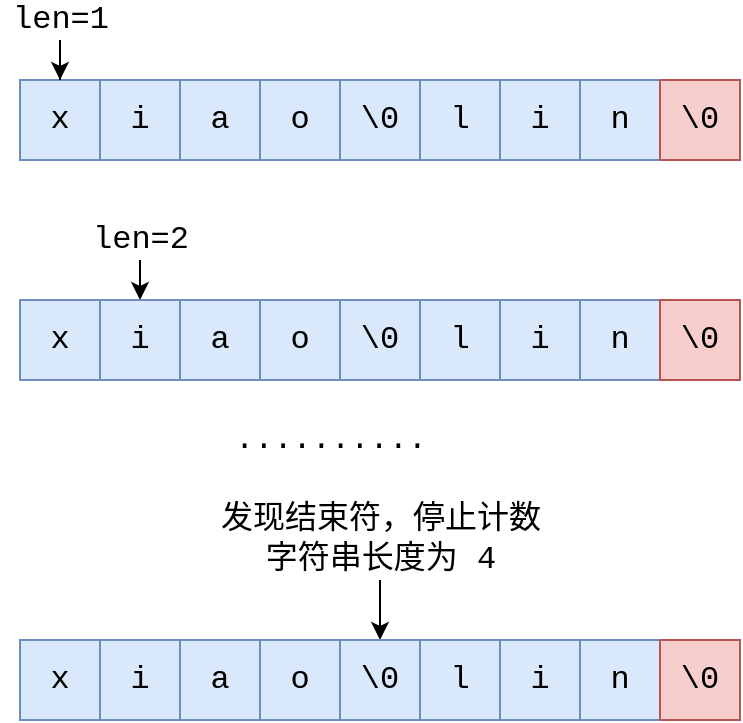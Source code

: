 <mxfile version="13.9.9" type="device"><diagram id="qA36DfOqx-Sf5SdYaAbn" name="第 1 页"><mxGraphModel dx="946" dy="610" grid="1" gridSize="10" guides="1" tooltips="1" connect="1" arrows="1" fold="1" page="1" pageScale="1" pageWidth="827" pageHeight="1169" math="0" shadow="0"><root><mxCell id="0"/><mxCell id="1" parent="0"/><mxCell id="udTnid303pnVmokgt61F-1" value="x" style="rounded=0;whiteSpace=wrap;html=1;fontSize=16;fontFamily=Courier New;fillColor=#dae8fc;strokeColor=#6c8ebf;" vertex="1" parent="1"><mxGeometry x="120" y="160" width="40" height="40" as="geometry"/></mxCell><mxCell id="udTnid303pnVmokgt61F-2" value="i" style="rounded=0;whiteSpace=wrap;html=1;fontSize=16;fontFamily=Courier New;fillColor=#dae8fc;strokeColor=#6c8ebf;" vertex="1" parent="1"><mxGeometry x="160" y="160" width="40" height="40" as="geometry"/></mxCell><mxCell id="udTnid303pnVmokgt61F-3" value="a" style="rounded=0;whiteSpace=wrap;html=1;fontSize=16;fontFamily=Courier New;fillColor=#dae8fc;strokeColor=#6c8ebf;" vertex="1" parent="1"><mxGeometry x="200" y="160" width="40" height="40" as="geometry"/></mxCell><mxCell id="udTnid303pnVmokgt61F-4" value="o" style="rounded=0;whiteSpace=wrap;html=1;fontSize=16;fontFamily=Courier New;fillColor=#dae8fc;strokeColor=#6c8ebf;" vertex="1" parent="1"><mxGeometry x="240" y="160" width="40" height="40" as="geometry"/></mxCell><mxCell id="udTnid303pnVmokgt61F-5" value="l" style="rounded=0;whiteSpace=wrap;html=1;fontSize=16;fontFamily=Courier New;fillColor=#dae8fc;strokeColor=#6c8ebf;" vertex="1" parent="1"><mxGeometry x="320" y="160" width="40" height="40" as="geometry"/></mxCell><mxCell id="udTnid303pnVmokgt61F-6" value="i" style="rounded=0;whiteSpace=wrap;html=1;fontSize=16;fontFamily=Courier New;fillColor=#dae8fc;strokeColor=#6c8ebf;" vertex="1" parent="1"><mxGeometry x="360" y="160" width="40" height="40" as="geometry"/></mxCell><mxCell id="udTnid303pnVmokgt61F-7" value="n" style="rounded=0;whiteSpace=wrap;html=1;fontSize=16;fontFamily=Courier New;fillColor=#dae8fc;strokeColor=#6c8ebf;" vertex="1" parent="1"><mxGeometry x="400" y="160" width="40" height="40" as="geometry"/></mxCell><mxCell id="udTnid303pnVmokgt61F-8" value="\0" style="rounded=0;whiteSpace=wrap;html=1;fontSize=16;fontFamily=Courier New;fillColor=#dae8fc;strokeColor=#6c8ebf;" vertex="1" parent="1"><mxGeometry x="280" y="160" width="40" height="40" as="geometry"/></mxCell><mxCell id="udTnid303pnVmokgt61F-9" style="edgeStyle=orthogonalEdgeStyle;rounded=0;orthogonalLoop=1;jettySize=auto;html=1;entryX=0.5;entryY=0;entryDx=0;entryDy=0;fontFamily=Courier New;fontSize=16;" edge="1" parent="1" source="udTnid303pnVmokgt61F-10" target="udTnid303pnVmokgt61F-1"><mxGeometry relative="1" as="geometry"/></mxCell><mxCell id="udTnid303pnVmokgt61F-10" value="len=1" style="text;html=1;align=center;verticalAlign=middle;resizable=0;points=[];autosize=1;fontSize=16;fontFamily=Courier New;" vertex="1" parent="1"><mxGeometry x="110" y="120" width="60" height="20" as="geometry"/></mxCell><mxCell id="udTnid303pnVmokgt61F-19" style="edgeStyle=orthogonalEdgeStyle;rounded=0;orthogonalLoop=1;jettySize=auto;html=1;entryX=0.5;entryY=0;entryDx=0;entryDy=0;fontFamily=Courier New;fontSize=16;" edge="1" parent="1" source="udTnid303pnVmokgt61F-20"><mxGeometry relative="1" as="geometry"><mxPoint x="180" y="270" as="targetPoint"/></mxGeometry></mxCell><mxCell id="udTnid303pnVmokgt61F-20" value="len=2" style="text;html=1;align=center;verticalAlign=middle;resizable=0;points=[];autosize=1;fontSize=16;fontFamily=Courier New;" vertex="1" parent="1"><mxGeometry x="150" y="230" width="60" height="20" as="geometry"/></mxCell><mxCell id="udTnid303pnVmokgt61F-29" style="edgeStyle=orthogonalEdgeStyle;rounded=0;orthogonalLoop=1;jettySize=auto;html=1;entryX=0.5;entryY=0;entryDx=0;entryDy=0;fontFamily=Courier New;fontSize=16;" edge="1" parent="1" source="udTnid303pnVmokgt61F-30"><mxGeometry relative="1" as="geometry"><mxPoint x="300" y="440" as="targetPoint"/></mxGeometry></mxCell><mxCell id="udTnid303pnVmokgt61F-30" value="发现结束符，停止计数&lt;br&gt;字符串长度为 4" style="text;html=1;align=center;verticalAlign=middle;resizable=0;points=[];autosize=1;fontSize=16;fontFamily=Courier New;" vertex="1" parent="1"><mxGeometry x="210" y="370" width="180" height="40" as="geometry"/></mxCell><mxCell id="udTnid303pnVmokgt61F-31" value=".........." style="text;html=1;align=center;verticalAlign=middle;resizable=0;points=[];autosize=1;fontSize=16;fontFamily=Courier New;" vertex="1" parent="1"><mxGeometry x="220" y="330" width="110" height="20" as="geometry"/></mxCell><mxCell id="udTnid303pnVmokgt61F-34" value="\0" style="rounded=0;whiteSpace=wrap;html=1;fontSize=16;fontFamily=Courier New;fillColor=#f8cecc;strokeColor=#b85450;" vertex="1" parent="1"><mxGeometry x="440" y="160" width="40" height="40" as="geometry"/></mxCell><mxCell id="udTnid303pnVmokgt61F-35" value="x" style="rounded=0;whiteSpace=wrap;html=1;fontSize=16;fontFamily=Courier New;fillColor=#dae8fc;strokeColor=#6c8ebf;" vertex="1" parent="1"><mxGeometry x="120" y="270" width="40" height="40" as="geometry"/></mxCell><mxCell id="udTnid303pnVmokgt61F-36" value="i" style="rounded=0;whiteSpace=wrap;html=1;fontSize=16;fontFamily=Courier New;fillColor=#dae8fc;strokeColor=#6c8ebf;" vertex="1" parent="1"><mxGeometry x="160" y="270" width="40" height="40" as="geometry"/></mxCell><mxCell id="udTnid303pnVmokgt61F-37" value="a" style="rounded=0;whiteSpace=wrap;html=1;fontSize=16;fontFamily=Courier New;fillColor=#dae8fc;strokeColor=#6c8ebf;" vertex="1" parent="1"><mxGeometry x="200" y="270" width="40" height="40" as="geometry"/></mxCell><mxCell id="udTnid303pnVmokgt61F-38" value="o" style="rounded=0;whiteSpace=wrap;html=1;fontSize=16;fontFamily=Courier New;fillColor=#dae8fc;strokeColor=#6c8ebf;" vertex="1" parent="1"><mxGeometry x="240" y="270" width="40" height="40" as="geometry"/></mxCell><mxCell id="udTnid303pnVmokgt61F-39" value="l" style="rounded=0;whiteSpace=wrap;html=1;fontSize=16;fontFamily=Courier New;fillColor=#dae8fc;strokeColor=#6c8ebf;" vertex="1" parent="1"><mxGeometry x="320" y="270" width="40" height="40" as="geometry"/></mxCell><mxCell id="udTnid303pnVmokgt61F-40" value="i" style="rounded=0;whiteSpace=wrap;html=1;fontSize=16;fontFamily=Courier New;fillColor=#dae8fc;strokeColor=#6c8ebf;" vertex="1" parent="1"><mxGeometry x="360" y="270" width="40" height="40" as="geometry"/></mxCell><mxCell id="udTnid303pnVmokgt61F-41" value="n" style="rounded=0;whiteSpace=wrap;html=1;fontSize=16;fontFamily=Courier New;fillColor=#dae8fc;strokeColor=#6c8ebf;" vertex="1" parent="1"><mxGeometry x="400" y="270" width="40" height="40" as="geometry"/></mxCell><mxCell id="udTnid303pnVmokgt61F-42" value="\0" style="rounded=0;whiteSpace=wrap;html=1;fontSize=16;fontFamily=Courier New;fillColor=#dae8fc;strokeColor=#6c8ebf;" vertex="1" parent="1"><mxGeometry x="280" y="270" width="40" height="40" as="geometry"/></mxCell><mxCell id="udTnid303pnVmokgt61F-43" value="\0" style="rounded=0;whiteSpace=wrap;html=1;fontSize=16;fontFamily=Courier New;fillColor=#f8cecc;strokeColor=#b85450;" vertex="1" parent="1"><mxGeometry x="440" y="270" width="40" height="40" as="geometry"/></mxCell><mxCell id="udTnid303pnVmokgt61F-44" value="x" style="rounded=0;whiteSpace=wrap;html=1;fontSize=16;fontFamily=Courier New;fillColor=#dae8fc;strokeColor=#6c8ebf;" vertex="1" parent="1"><mxGeometry x="120" y="440" width="40" height="40" as="geometry"/></mxCell><mxCell id="udTnid303pnVmokgt61F-45" value="i" style="rounded=0;whiteSpace=wrap;html=1;fontSize=16;fontFamily=Courier New;fillColor=#dae8fc;strokeColor=#6c8ebf;" vertex="1" parent="1"><mxGeometry x="160" y="440" width="40" height="40" as="geometry"/></mxCell><mxCell id="udTnid303pnVmokgt61F-46" value="a" style="rounded=0;whiteSpace=wrap;html=1;fontSize=16;fontFamily=Courier New;fillColor=#dae8fc;strokeColor=#6c8ebf;" vertex="1" parent="1"><mxGeometry x="200" y="440" width="40" height="40" as="geometry"/></mxCell><mxCell id="udTnid303pnVmokgt61F-47" value="o" style="rounded=0;whiteSpace=wrap;html=1;fontSize=16;fontFamily=Courier New;fillColor=#dae8fc;strokeColor=#6c8ebf;" vertex="1" parent="1"><mxGeometry x="240" y="440" width="40" height="40" as="geometry"/></mxCell><mxCell id="udTnid303pnVmokgt61F-48" value="l" style="rounded=0;whiteSpace=wrap;html=1;fontSize=16;fontFamily=Courier New;fillColor=#dae8fc;strokeColor=#6c8ebf;" vertex="1" parent="1"><mxGeometry x="320" y="440" width="40" height="40" as="geometry"/></mxCell><mxCell id="udTnid303pnVmokgt61F-49" value="i" style="rounded=0;whiteSpace=wrap;html=1;fontSize=16;fontFamily=Courier New;fillColor=#dae8fc;strokeColor=#6c8ebf;" vertex="1" parent="1"><mxGeometry x="360" y="440" width="40" height="40" as="geometry"/></mxCell><mxCell id="udTnid303pnVmokgt61F-50" value="n" style="rounded=0;whiteSpace=wrap;html=1;fontSize=16;fontFamily=Courier New;fillColor=#dae8fc;strokeColor=#6c8ebf;" vertex="1" parent="1"><mxGeometry x="400" y="440" width="40" height="40" as="geometry"/></mxCell><mxCell id="udTnid303pnVmokgt61F-51" value="\0" style="rounded=0;whiteSpace=wrap;html=1;fontSize=16;fontFamily=Courier New;fillColor=#dae8fc;strokeColor=#6c8ebf;" vertex="1" parent="1"><mxGeometry x="280" y="440" width="40" height="40" as="geometry"/></mxCell><mxCell id="udTnid303pnVmokgt61F-52" value="\0" style="rounded=0;whiteSpace=wrap;html=1;fontSize=16;fontFamily=Courier New;fillColor=#f8cecc;strokeColor=#b85450;" vertex="1" parent="1"><mxGeometry x="440" y="440" width="40" height="40" as="geometry"/></mxCell></root></mxGraphModel></diagram></mxfile>